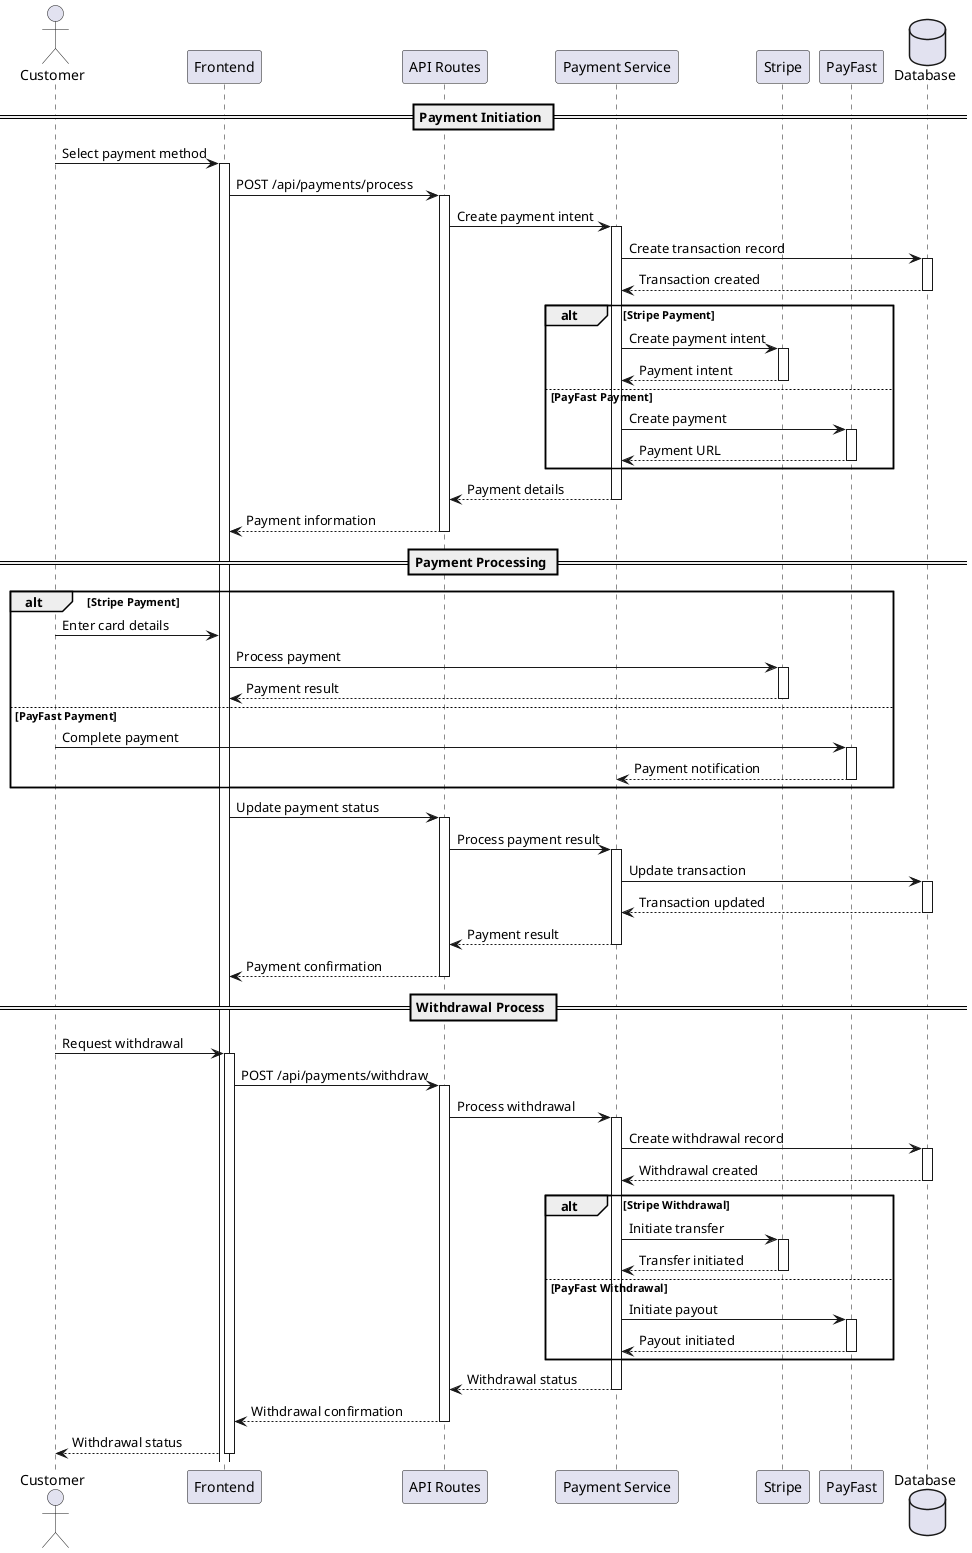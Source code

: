 @startuml Payment Processing Flow

skinparam backgroundColor white
skinparam handwritten false

actor Customer
participant "Frontend" as FE
participant "API Routes" as API
participant "Payment Service" as PS
participant "Stripe" as Stripe
participant "PayFast" as PayFast
database "Database" as DB

== Payment Initiation ==

Customer -> FE: Select payment method
activate FE

FE -> API: POST /api/payments/process
activate API

API -> PS: Create payment intent
activate PS

PS -> DB: Create transaction record
activate DB
DB --> PS: Transaction created
deactivate DB

alt Stripe Payment
    PS -> Stripe: Create payment intent
    activate Stripe
    Stripe --> PS: Payment intent
    deactivate Stripe
else PayFast Payment
    PS -> PayFast: Create payment
    activate PayFast
    PayFast --> PS: Payment URL
    deactivate PayFast
end

PS --> API: Payment details
deactivate PS

API --> FE: Payment information
deactivate API

== Payment Processing ==

alt Stripe Payment
    Customer -> FE: Enter card details
    FE -> Stripe: Process payment
    activate Stripe
    Stripe --> FE: Payment result
    deactivate Stripe
else PayFast Payment
    Customer -> PayFast: Complete payment
    activate PayFast
    PayFast --> PS: Payment notification
    deactivate PayFast
end

FE -> API: Update payment status
activate API

API -> PS: Process payment result
activate PS

PS -> DB: Update transaction
activate DB
DB --> PS: Transaction updated
deactivate DB

PS --> API: Payment result
deactivate PS

API --> FE: Payment confirmation
deactivate API

== Withdrawal Process ==

Customer -> FE: Request withdrawal
activate FE

FE -> API: POST /api/payments/withdraw
activate API

API -> PS: Process withdrawal
activate PS

PS -> DB: Create withdrawal record
activate DB
DB --> PS: Withdrawal created
deactivate DB

alt Stripe Withdrawal
    PS -> Stripe: Initiate transfer
    activate Stripe
    Stripe --> PS: Transfer initiated
    deactivate Stripe
else PayFast Withdrawal
    PS -> PayFast: Initiate payout
    activate PayFast
    PayFast --> PS: Payout initiated
    deactivate PayFast
end

PS --> API: Withdrawal status
deactivate PS

API --> FE: Withdrawal confirmation
deactivate API

FE --> Customer: Withdrawal status
deactivate FE

@enduml 